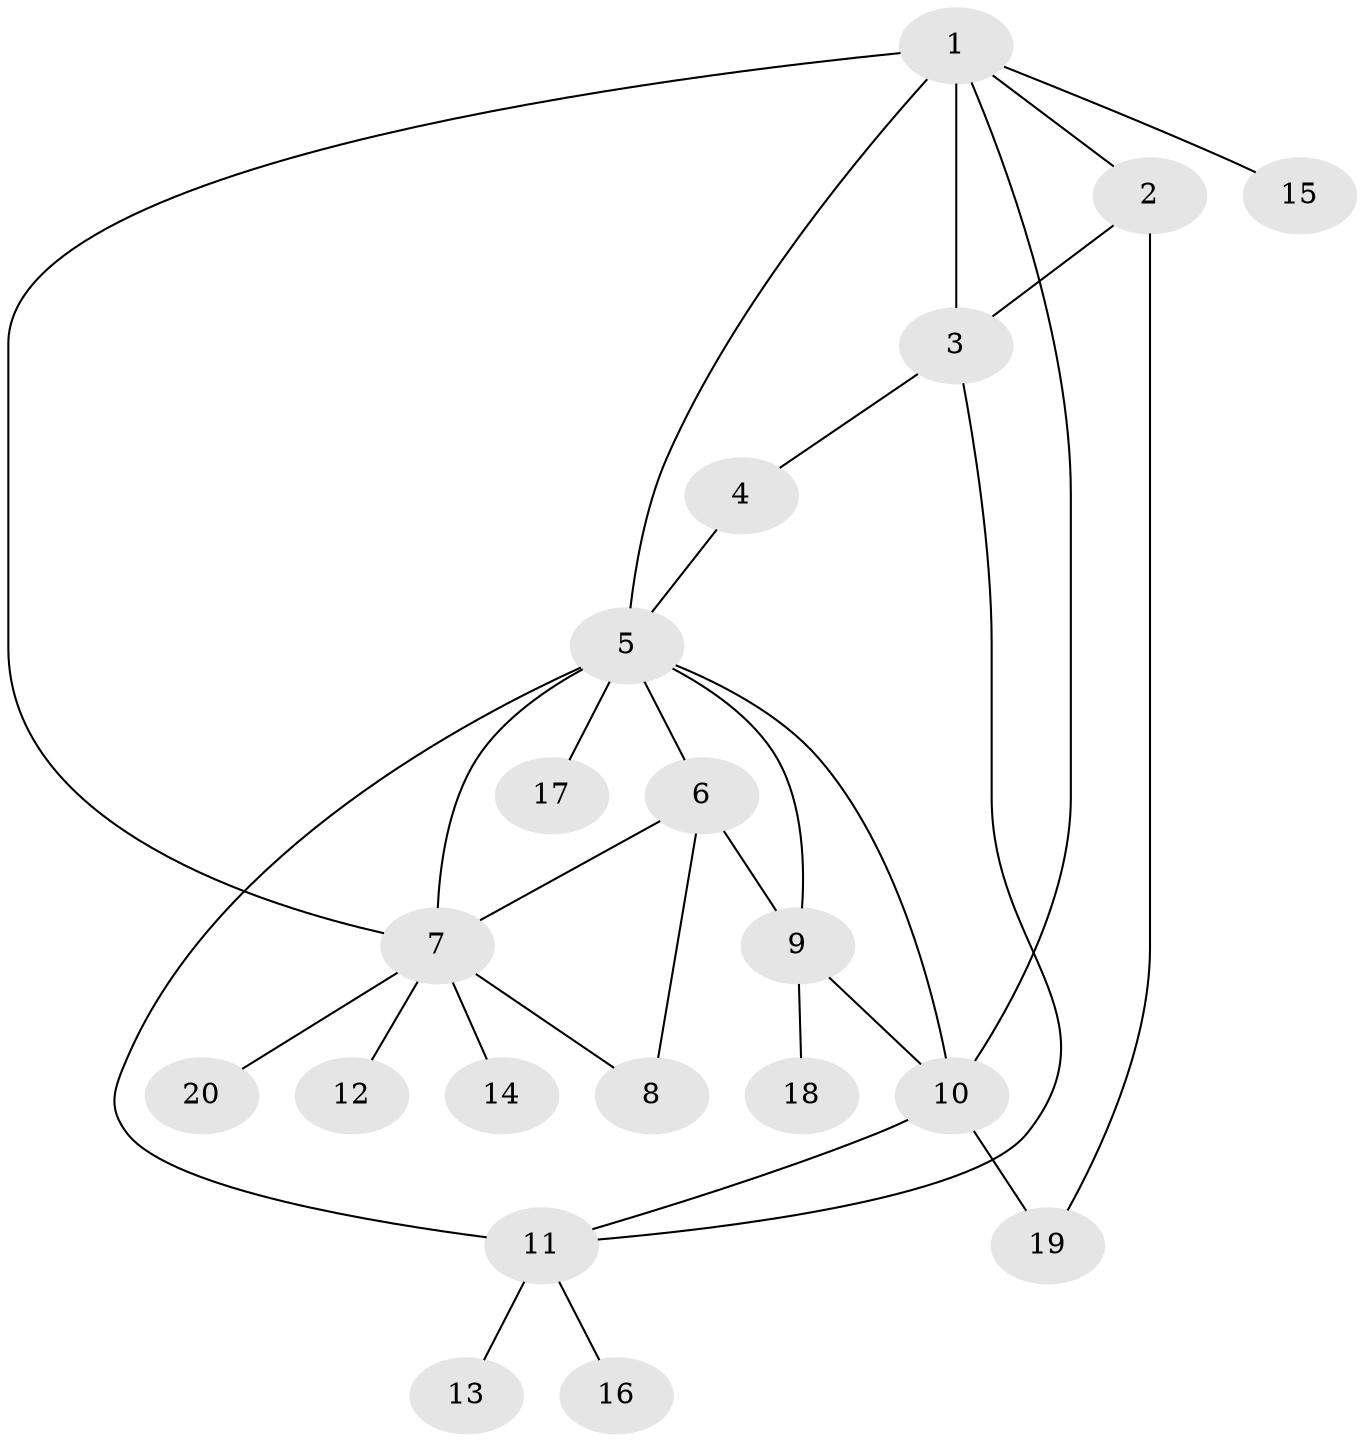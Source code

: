 // original degree distribution, {6: 0.06060606060606061, 7: 0.045454545454545456, 8: 0.015151515151515152, 4: 0.045454545454545456, 5: 0.015151515151515152, 11: 0.015151515151515152, 9: 0.015151515151515152, 2: 0.24242424242424243, 1: 0.5151515151515151, 3: 0.030303030303030304}
// Generated by graph-tools (version 1.1) at 2025/52/03/04/25 22:52:06]
// undirected, 20 vertices, 30 edges
graph export_dot {
  node [color=gray90,style=filled];
  1;
  2;
  3;
  4;
  5;
  6;
  7;
  8;
  9;
  10;
  11;
  12;
  13;
  14;
  15;
  16;
  17;
  18;
  19;
  20;
  1 -- 2 [weight=1.0];
  1 -- 3 [weight=1.0];
  1 -- 5 [weight=2.0];
  1 -- 7 [weight=1.0];
  1 -- 10 [weight=1.0];
  1 -- 15 [weight=1.0];
  2 -- 3 [weight=1.0];
  2 -- 19 [weight=1.0];
  3 -- 4 [weight=1.0];
  3 -- 11 [weight=1.0];
  4 -- 5 [weight=4.0];
  5 -- 6 [weight=1.0];
  5 -- 7 [weight=3.0];
  5 -- 9 [weight=1.0];
  5 -- 10 [weight=1.0];
  5 -- 11 [weight=2.0];
  5 -- 17 [weight=1.0];
  6 -- 7 [weight=1.0];
  6 -- 8 [weight=1.0];
  6 -- 9 [weight=1.0];
  7 -- 8 [weight=1.0];
  7 -- 12 [weight=1.0];
  7 -- 14 [weight=1.0];
  7 -- 20 [weight=1.0];
  9 -- 10 [weight=1.0];
  9 -- 18 [weight=1.0];
  10 -- 11 [weight=1.0];
  10 -- 19 [weight=1.0];
  11 -- 13 [weight=1.0];
  11 -- 16 [weight=1.0];
}
